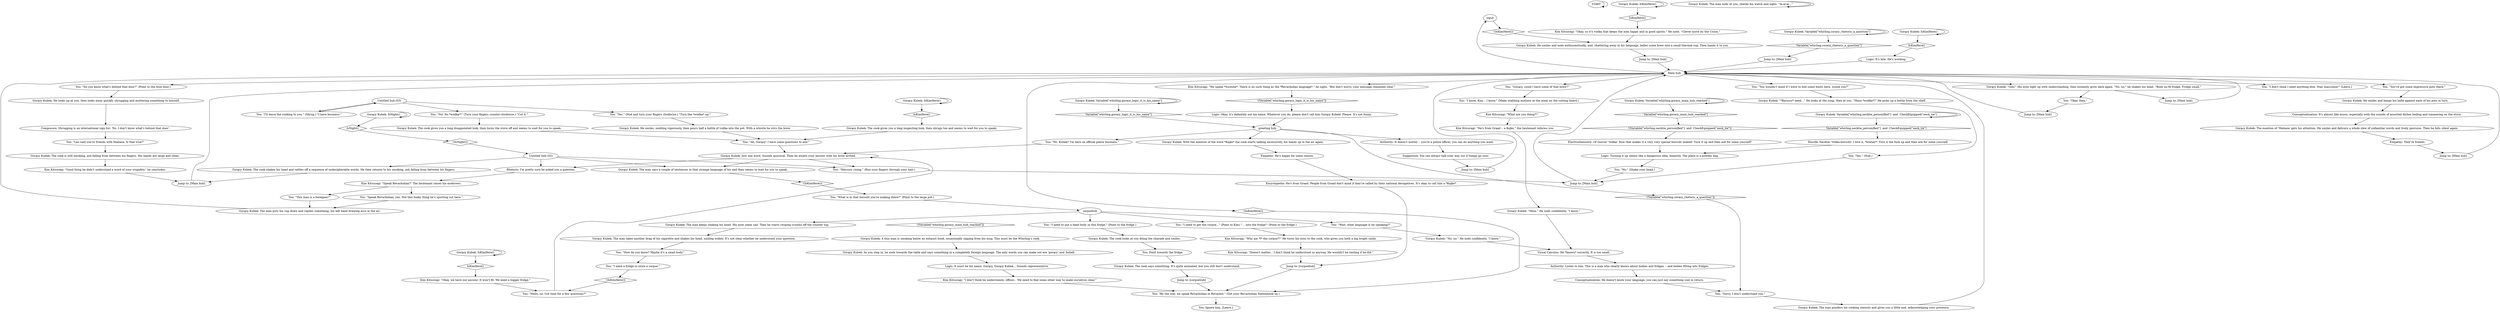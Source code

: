 # WHIRLING F1 / GORACY KUBEK
# A dialogue with a kojko cook Gorący Kubek. He doesn't speak a word from your language, but for some reason understands all your questions about disposing the corpse??
# ==================================================
digraph G {
	  0 [label="START"];
	  1 [label="input"];
	  2 [label="You: \"I need a fridge to store a corpse.\""];
	  3 [label="Gorący Kubek: \"No, no.\" He nods confidently. \"I know.\""];
	  4 [label="Kim Kitsuragi: \"He's from Graad -- a Kojko,\" the lieutenant informs you."];
	  5 [label="Gorący Kubek: The cook looks at you doing the charade and smiles."];
	  6 [label="Gorący Kubek: \"Ooh!\" His eyes light up with understanding, then instantly grow dark again. \"No, no,\" he shakes his head, \"Body no fit fridge. Fridge small.\""];
	  7 [label="You: \"What is in that borscht you're making there?\" (Point to the large pot.)"];
	  8 [label="Gorący Kubek: The cook shakes his head and rattles off a sequence of undecipherable words. He then returns to his smoking, ash falling from between his fingers."];
	  9 [label="You: \"Sorry, I don't understand you.\""];
	  10 [label="Untitled hub (02)"];
	  11 [label="Gorący Kubek: The man ponders his cooking utensils and gives you a little nod, acknowledging your presence."];
	  12 [label="Gorący Kubek: Just one word. Sounds quizzical. Then he awaits your answer with his brow arched."];
	  13 [label="Gorący Kubek: The man puts his cup down and replies something, his left hand drawing arcs in the air."];
	  14 [label="Kim Kitsuragi: \"We speak *Suresne*. There is no such thing as the *Revacholian language*,\" he sighs. \"But don't worry, your message remained clear.\""];
	  15 [label="You: \"Leo said you're friends with Mañana. Is that true?\""];
	  16 [label="Jump to: [Main hub]"];
	  17 [label="Gorący Kubek: \"*Barszcz* need…\" He looks at the soup, then at you. \"More *wódka*?\" He picks up a bottle from the shelf."];
	  18 [label="Gorący Kubek: The man takes another drag of his cigarette and shakes his head, smiling widely. It's not clear whether he understood your question."];
	  19 [label="Gorący Kubek: IsKimHere()"];
	  20 [label="IsKimHere()", shape=diamond];
	  21 [label="!(IsKimHere())", shape=diamond];
	  22 [label="You: \"By the way, we speak Revacholian in Revachol.\" (Get your Revacholian Nationhood on.)"];
	  23 [label="corpsehub"];
	  24 [label="Gorący Kubek: The man says a couple of sentences in that strange language of his and then seems to wait for you to speak."];
	  25 [label="You: \"No.\" (Shake your head.)"];
	  26 [label="Untitled hub (03)"];
	  27 [label="Gorący Kubek: The cook gives you a long inspecting look, then shrugs too and seems to wait for you to speak."];
	  28 [label="Kim Kitsuragi: \"I don't think he understands, officer... We need to find some other way to make ourselves clear.\""];
	  29 [label="Gorący Kubek: Variable[\"whirling.goracy_logic_it_is_his_name\"]"];
	  30 [label="Variable[\"whirling.goracy_logic_it_is_his_name\"]", shape=diamond];
	  31 [label="!(Variable[\"whirling.goracy_logic_it_is_his_name\"])", shape=diamond];
	  32 [label="Gorący Kubek: The cook is still smoking, ash falling from between his fingers. His hands are large and clean."];
	  33 [label="Gorący Kubek: The mention of 'Mañana' gets his attention. He smiles and delivers a whole slew of unfamiliar words and lively gestures. Then he falls silent again."];
	  34 [label="Jump to: [Main hub]"];
	  35 [label="Gorący Kubek: \"Mhm.\" He nods confidently. \"I know.\""];
	  36 [label="Gorący Kubek: With the mention of the word *Kojko* the cook starts talking excessively, his hands up in the air again."];
	  37 [label="You: \"Ah, Gorący! I have some questions to ask!\""];
	  38 [label="Jump to: [Main hub]"];
	  39 [label="You: \"How do you know? Maybe it's a small body.\""];
	  40 [label="Authority: It doesn't matter -- you're a police officer, you can do anything you want."];
	  41 [label="You: \"Hello, sir. Got time for a few questions?\""];
	  42 [label="Jump to: [Main hub]"];
	  43 [label="Jump to: [Main hub]"];
	  44 [label="Conceptualization: He doesn't know your language, you can just say something cool in return."];
	  45 [label="Gorący Kubek: IsKimHere()"];
	  46 [label="IsKimHere()", shape=diamond];
	  47 [label="!(IsKimHere())", shape=diamond];
	  48 [label="Gorący Kubek: The man keeps shaking his head. His eyes seem sad. Then he starts swiping crumbs off the counter top."];
	  49 [label="You: \"I know, Kim... I know.\" (Make stabbing motions at the meat on the cutting board.)"];
	  50 [label="Gorący Kubek: He smiles and nods enthusiastically, and, chattering away in his language, ladles some brew into a small thermal cup. Then hands it to you."];
	  51 [label="Gorący Kubek: Variable[\"whirling.necktie_personified\"]  and  CheckEquipped(\"neck_tie\")"];
	  52 [label="Variable[\"whirling.necktie_personified\"]  and  CheckEquipped(\"neck_tie\")", shape=diamond];
	  53 [label="!(Variable[\"whirling.necktie_personified\"]  and  CheckEquipped(\"neck_tie\"))", shape=diamond];
	  54 [label="Gorący Kubek: IsNight()"];
	  55 [label="IsNight()", shape=diamond];
	  56 [label="!(IsNight())", shape=diamond];
	  57 [label="Gorący Kubek: The man nods at you, checks his watch and sighs, \"Ai-ai-ai...\""];
	  58 [label="Logic: It's late. He's working."];
	  59 [label="Kim Kitsuragi: \"Speak Revacholian?\" The lieutenant raises his eyebrows."];
	  60 [label="Gorący Kubek: Variable[\"whirling.coracy_rhetoric_a_question\"]"];
	  61 [label="Variable[\"whirling.coracy_rhetoric_a_question\"]", shape=diamond];
	  62 [label="!(Variable[\"whirling.coracy_rhetoric_a_question\"])", shape=diamond];
	  63 [label="You: Ignore him. [Leave.]"];
	  64 [label="Gorący Kubek: IsKimHere()"];
	  65 [label="IsKimHere()", shape=diamond];
	  66 [label="!(IsKimHere())", shape=diamond];
	  67 [label="Rhetoric: I'm pretty sure he asked you a question."];
	  68 [label="You: \"Yes.\" (Nod.)"];
	  69 [label="Gorący Kubek: IsKimHere()"];
	  70 [label="IsKimHere()", shape=diamond];
	  71 [label="!(IsKimHere())", shape=diamond];
	  72 [label="Gorący Kubek: Variable[\"whirling.goracy_main_hub_reached\"]"];
	  73 [label="Variable[\"whirling.goracy_main_hub_reached\"]", shape=diamond];
	  74 [label="!(Variable[\"whirling.goracy_main_hub_reached\"])", shape=diamond];
	  75 [label="Composure: Shrugging is an international sign for: 'No, I don't know what's behind that door'."];
	  76 [label="Suggestion: You can always talk your way out if things go sour."];
	  77 [label="Logic: It must be his name. Gorący, Gorący Kubek... Sounds representative."];
	  78 [label="Gorący Kubek: A thin man is smoking below an exhaust hood, occasionally sipping from his mug. This must be the Whirling's cook."];
	  79 [label="Logic: Okay, it's definitely not his name. Whatever you do, please don't call him Gorący Kubek! Please. It's not funny."];
	  80 [label="Jump to: [corpsehub]"];
	  81 [label="You: \"Mercury rising.\" (Run your fingers through your hair.)"];
	  82 [label="Main hub"];
	  83 [label="You: \"Wait, what language is he speaking?\""];
	  84 [label="Kim Kitsuragi: \"Doesn't matter... I don't think he understood us anyway. He wouldn't be smiling if he did.\""];
	  85 [label="You: \"I need to put a dead body in this fridge.\" (Point to the fridge.)"];
	  86 [label="Jump to: [Main hub]"];
	  87 [label="Horrific Necktie: Vodka-borscht! I love it, *bratan*! Turn it the fuck up and then ask for some yourself."];
	  88 [label="Empathy: They're friends."];
	  89 [label="Empathy: He's happy for some reason."];
	  90 [label="Gorący Kubek: As you step in, he nods towards the table and says something in a completely foreign language. The only words you can make out are 'gorący' and 'kubek'."];
	  91 [label="You: \"Gorący, could I have some of that brew?\""];
	  92 [label="Kim Kitsuragi: \"Okay, so it's vodka that keeps the men happy and in good spirits.\" He nods. \"Clever move by the Union.\""];
	  93 [label="Authority: Listen to him. This is a man who clearly knows about bodies and fridges -- and bodies fitting into fridges."];
	  94 [label="You: \"You wouldn't mind if I were to boil some boots here, would you?\""];
	  95 [label="Gorący Kubek: He smiles, nodding vigorously, then pours half a bottle of vodka into the pot. With a whistle he stirs the brew."];
	  96 [label="Jump to: [corpsehub]"];
	  97 [label="Gorący Kubek: The cook gives you a long disappointed look, then turns the stove off and seems to wait for you to speak."];
	  98 [label="Kim Kitsuragi: \"Why am *I* the corpse?!\" He turns his eyes to the cook, who gives you both a big bright smile."];
	  99 [label="You: \"Speak Revacholian, yes. Not this funky thing he's spurting out here.\""];
	  100 [label="Kim Kitsuragi: \"Good thing he didn't understand a word of your stupidity,\" he concludes."];
	  101 [label="You: \"Do you know what's behind that door?\" (Point to the blue door.)"];
	  102 [label="Gorący Kubek: He looks up at you, then looks away quickly, shrugging and muttering something to himself."];
	  103 [label="Jump to: [Main hub]"];
	  104 [label="You: \"Mr. Kubek? I'm here on official police business.\""];
	  105 [label="You: \"I don't think I need anything else. Stay masculine!\" [Leave.]"];
	  106 [label="You: \"I need to get the corpse...\" (Point to Kim) \"... into the fridge!\" (Point to the fridge.)"];
	  107 [label="Kim Kitsuragi: \"What are you doing?!\""];
	  108 [label="Gorący Kubek: He smiles and bangs his ladle against each of his pots in turn."];
	  109 [label="You: \"Yes.\" (Nod and turn your fingers clockwise.) \"Turn the *wódka* up.\""];
	  110 [label="Kim Kitsuragi: \"Okay, we have our answer. It won't fit. We need a bigger fridge.\""];
	  111 [label="Logic: Turning it up seems like a dangerous idea, honestly. The place is a powder keg."];
	  112 [label="Gorący Kubek: The cook says something. It's quite animated, but you still don't understand."];
	  113 [label="You: \"You've got some impressive pots there.\""];
	  114 [label="Conceptualization: It's almost like music, especially with the sounds of assorted dishes boiling and simmering on the stove."];
	  115 [label="You: \"I'll leave the cooking to you.\" (Shrug.) \"I have business.\""];
	  116 [label="You: \"Okay then.\""];
	  117 [label="You: Point towards the fridge."];
	  118 [label="You: \"This man is a foreigner!\""];
	  119 [label="You: \"No! No *wódka*!\" (Turn your fingers counter-clockwise.) \"Cut it.\""];
	  120 [label="Electrochemistry: Of course! Vodka! Now that makes it a very very special borscht indeed! Turn it up and then ask for some yourself!"];
	  121 [label="Encyclopedia: He's from Graad. People from Graad don't mind if they're called by their national derogatives. It's okay to call him a *Kojko*."];
	  122 [label="Visual Calculus: He *knows* correctly. It is too small."];
	  123 [label="greeting hub"];
	  124 [label="Jump to: [Main hub]"];
	  0 -> 0
	  1 -> 71
	  2 -> 47
	  3 -> 122
	  4 -> 35
	  5 -> 117
	  6 -> 116
	  6 -> 38
	  7 -> 23
	  8 -> 86
	  9 -> 11
	  10 -> 24
	  10 -> 81
	  10 -> 67
	  10 -> 8
	  11 -> 82
	  12 -> 24
	  12 -> 81
	  12 -> 67
	  13 -> 82
	  14 -> 31
	  15 -> 32
	  16 -> 82
	  17 -> 68
	  18 -> 39
	  19 -> 19
	  19 -> 20
	  20 -> 27
	  21 -> 22
	  22 -> 63
	  23 -> 48
	  23 -> 106
	  23 -> 83
	  23 -> 85
	  24 -> 66
	  25 -> 16
	  26 -> 115
	  26 -> 109
	  26 -> 119
	  27 -> 37
	  28 -> 22
	  29 -> 29
	  29 -> 30
	  30 -> 123
	  31 -> 79
	  32 -> 100
	  33 -> 88
	  34 -> 82
	  35 -> 122
	  36 -> 89
	  37 -> 12
	  38 -> 82
	  39 -> 2
	  40 -> 76
	  41 -> 12
	  42 -> 82
	  43 -> 82
	  44 -> 9
	  45 -> 45
	  45 -> 46
	  46 -> 110
	  47 -> 41
	  48 -> 18
	  49 -> 107
	  50 -> 42
	  51 -> 51
	  51 -> 52
	  52 -> 87
	  53 -> 120
	  54 -> 54
	  54 -> 55
	  55 -> 56
	  56 -> 10
	  57 -> 57
	  58 -> 82
	  59 -> 99
	  59 -> 118
	  60 -> 60
	  60 -> 61
	  61 -> 43
	  62 -> 9
	  64 -> 64
	  64 -> 65
	  65 -> 58
	  66 -> 7
	  67 -> 59
	  68 -> 16
	  69 -> 69
	  69 -> 70
	  70 -> 92
	  71 -> 50
	  72 -> 72
	  72 -> 73
	  73 -> 53
	  74 -> 78
	  75 -> 15
	  76 -> 103
	  77 -> 28
	  78 -> 90
	  79 -> 123
	  80 -> 22
	  81 -> 16
	  82 -> 1
	  82 -> 101
	  82 -> 6
	  82 -> 105
	  82 -> 14
	  82 -> 113
	  82 -> 21
	  82 -> 91
	  82 -> 94
	  83 -> 3
	  84 -> 96
	  85 -> 5
	  86 -> 82
	  87 -> 111
	  88 -> 124
	  89 -> 121
	  90 -> 77
	  91 -> 49
	  92 -> 50
	  93 -> 44
	  94 -> 17
	  95 -> 37
	  96 -> 22
	  97 -> 37
	  98 -> 84
	  99 -> 13
	  100 -> 86
	  101 -> 102
	  102 -> 75
	  103 -> 82
	  104 -> 12
	  106 -> 98
	  107 -> 4
	  108 -> 114
	  109 -> 95
	  110 -> 41
	  111 -> 25
	  112 -> 80
	  113 -> 108
	  114 -> 33
	  115 -> 26
	  116 -> 34
	  117 -> 112
	  118 -> 13
	  119 -> 97
	  120 -> 111
	  121 -> 96
	  122 -> 93
	  123 -> 104
	  123 -> 40
	  123 -> 36
	  123 -> 62
	  124 -> 82
}

